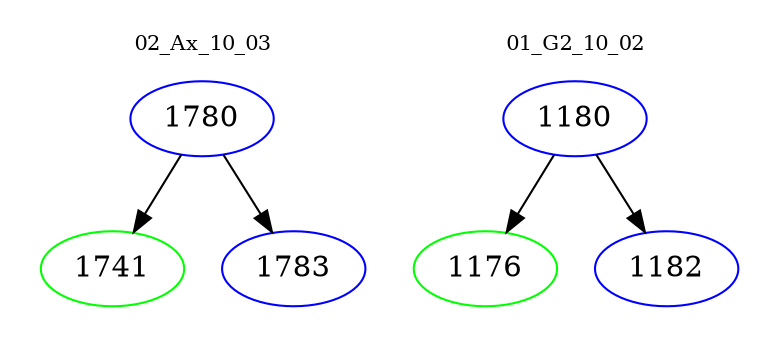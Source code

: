 digraph{
subgraph cluster_0 {
color = white
label = "02_Ax_10_03";
fontsize=10;
T0_1780 [label="1780", color="blue"]
T0_1780 -> T0_1741 [color="black"]
T0_1741 [label="1741", color="green"]
T0_1780 -> T0_1783 [color="black"]
T0_1783 [label="1783", color="blue"]
}
subgraph cluster_1 {
color = white
label = "01_G2_10_02";
fontsize=10;
T1_1180 [label="1180", color="blue"]
T1_1180 -> T1_1176 [color="black"]
T1_1176 [label="1176", color="green"]
T1_1180 -> T1_1182 [color="black"]
T1_1182 [label="1182", color="blue"]
}
}
